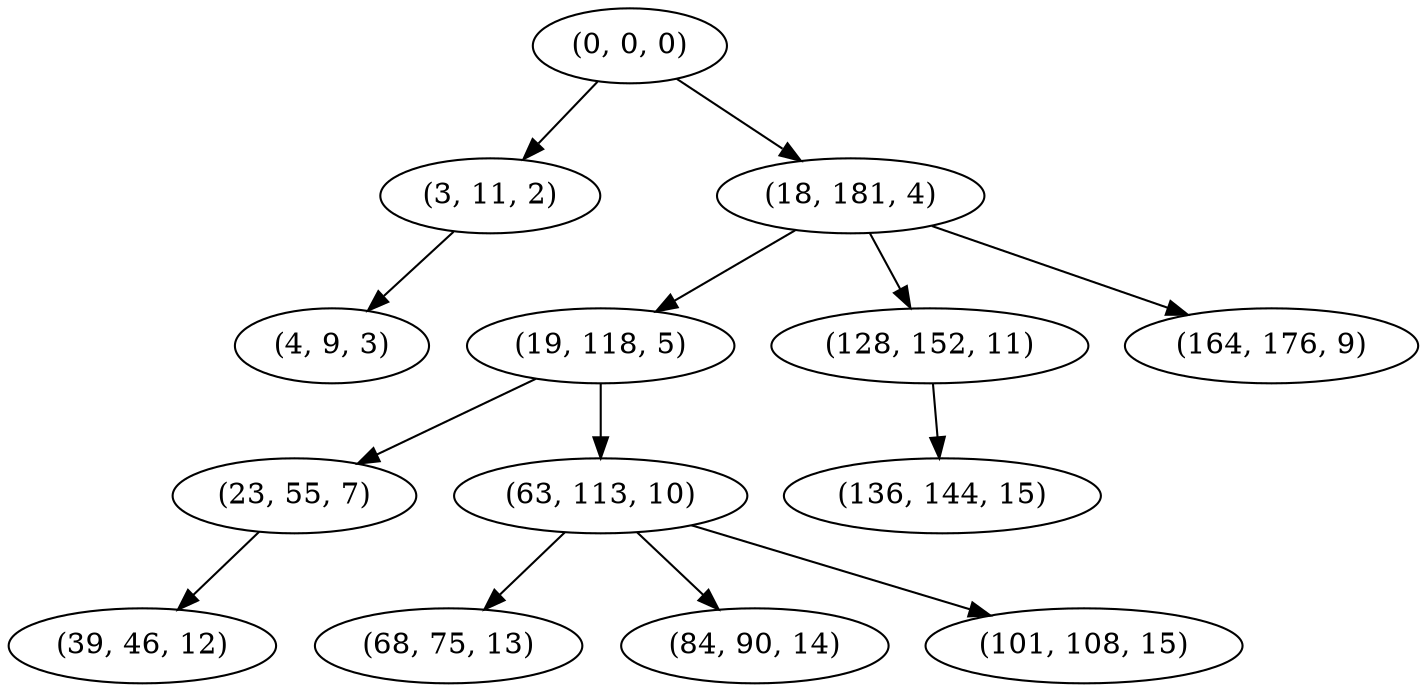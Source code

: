 digraph tree {
    "(0, 0, 0)";
    "(3, 11, 2)";
    "(4, 9, 3)";
    "(18, 181, 4)";
    "(19, 118, 5)";
    "(23, 55, 7)";
    "(39, 46, 12)";
    "(63, 113, 10)";
    "(68, 75, 13)";
    "(84, 90, 14)";
    "(101, 108, 15)";
    "(128, 152, 11)";
    "(136, 144, 15)";
    "(164, 176, 9)";
    "(0, 0, 0)" -> "(3, 11, 2)";
    "(0, 0, 0)" -> "(18, 181, 4)";
    "(3, 11, 2)" -> "(4, 9, 3)";
    "(18, 181, 4)" -> "(19, 118, 5)";
    "(18, 181, 4)" -> "(128, 152, 11)";
    "(18, 181, 4)" -> "(164, 176, 9)";
    "(19, 118, 5)" -> "(23, 55, 7)";
    "(19, 118, 5)" -> "(63, 113, 10)";
    "(23, 55, 7)" -> "(39, 46, 12)";
    "(63, 113, 10)" -> "(68, 75, 13)";
    "(63, 113, 10)" -> "(84, 90, 14)";
    "(63, 113, 10)" -> "(101, 108, 15)";
    "(128, 152, 11)" -> "(136, 144, 15)";
}
